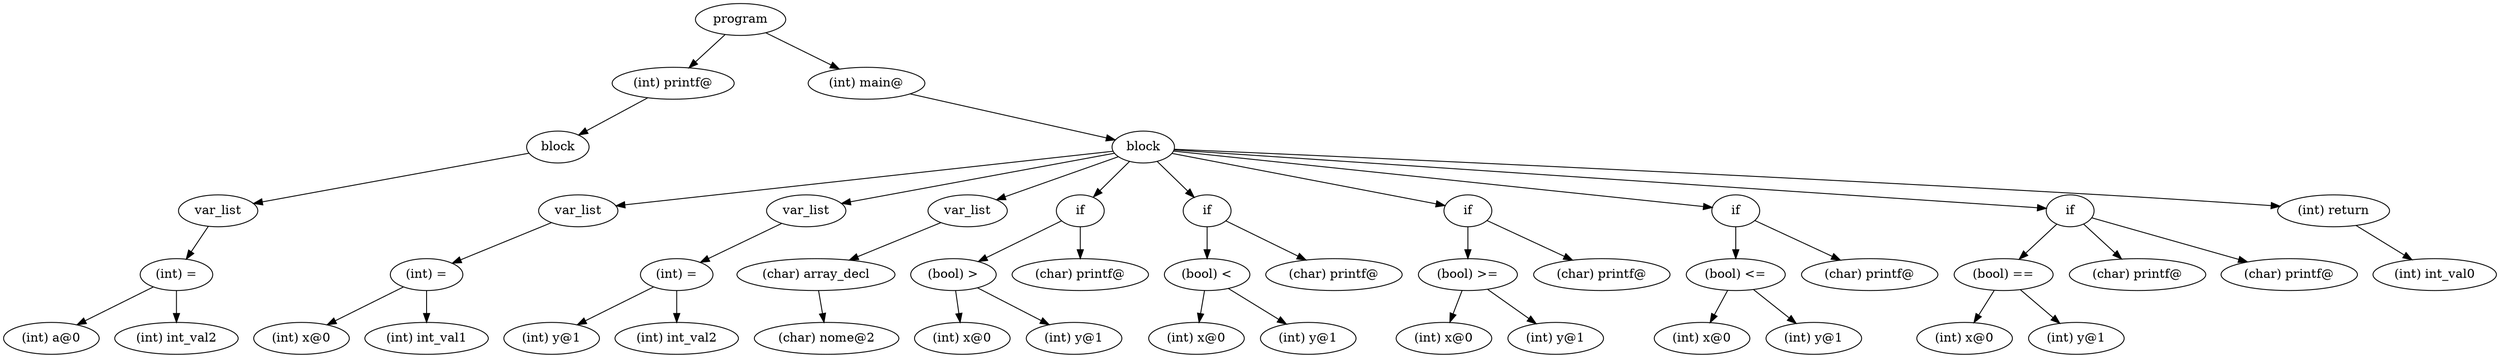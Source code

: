 digraph {
graph [ordering="out"];
node0[label="program"];
node1[label="(int) printf@"];
node2[label="block"];
node3[label="var_list"];
node4[label="(int) ="];
node5[label="(int) a@0"];
node4 -> node5;
node6[label="(int) int_val2"];
node4 -> node6;
node3 -> node4;
node2 -> node3;
node1 -> node2;
node0 -> node1;
node7[label="(int) main@"];
node8[label="block"];
node9[label="var_list"];
node10[label="(int) ="];
node11[label="(int) x@0"];
node10 -> node11;
node12[label="(int) int_val1"];
node10 -> node12;
node9 -> node10;
node8 -> node9;
node13[label="var_list"];
node14[label="(int) ="];
node15[label="(int) y@1"];
node14 -> node15;
node16[label="(int) int_val2"];
node14 -> node16;
node13 -> node14;
node8 -> node13;
node17[label="var_list"];
node18[label="(char) array_decl"];
node19[label="(char) nome@2"];
node18 -> node19;
node17 -> node18;
node8 -> node17;
node20[label="if"];
node21[label="(bool) >"];
node22[label="(int) x@0"];
node21 -> node22;
node23[label="(int) y@1"];
node21 -> node23;
node20 -> node21;
node24[label="(char) printf@"];
node20 -> node24;
node8 -> node20;
node25[label="if"];
node26[label="(bool) <"];
node27[label="(int) x@0"];
node26 -> node27;
node28[label="(int) y@1"];
node26 -> node28;
node25 -> node26;
node29[label="(char) printf@"];
node25 -> node29;
node8 -> node25;
node30[label="if"];
node31[label="(bool) >="];
node32[label="(int) x@0"];
node31 -> node32;
node33[label="(int) y@1"];
node31 -> node33;
node30 -> node31;
node34[label="(char) printf@"];
node30 -> node34;
node8 -> node30;
node35[label="if"];
node36[label="(bool) <="];
node37[label="(int) x@0"];
node36 -> node37;
node38[label="(int) y@1"];
node36 -> node38;
node35 -> node36;
node39[label="(char) printf@"];
node35 -> node39;
node8 -> node35;
node40[label="if"];
node41[label="(bool) =="];
node42[label="(int) x@0"];
node41 -> node42;
node43[label="(int) y@1"];
node41 -> node43;
node40 -> node41;
node44[label="(char) printf@"];
node40 -> node44;
node45[label="(char) printf@"];
node40 -> node45;
node8 -> node40;
node46[label="(int) return"];
node47[label="(int) int_val0"];
node46 -> node47;
node8 -> node46;
node7 -> node8;
node0 -> node7;
}
